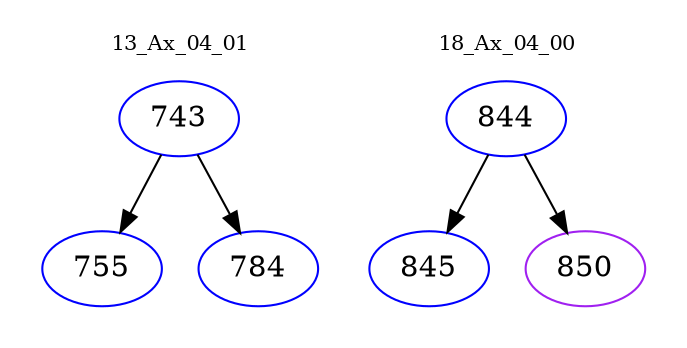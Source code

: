 digraph{
subgraph cluster_0 {
color = white
label = "13_Ax_04_01";
fontsize=10;
T0_743 [label="743", color="blue"]
T0_743 -> T0_755 [color="black"]
T0_755 [label="755", color="blue"]
T0_743 -> T0_784 [color="black"]
T0_784 [label="784", color="blue"]
}
subgraph cluster_1 {
color = white
label = "18_Ax_04_00";
fontsize=10;
T1_844 [label="844", color="blue"]
T1_844 -> T1_845 [color="black"]
T1_845 [label="845", color="blue"]
T1_844 -> T1_850 [color="black"]
T1_850 [label="850", color="purple"]
}
}
